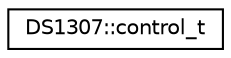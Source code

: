 digraph "Graphical Class Hierarchy"
{
  edge [fontname="Helvetica",fontsize="10",labelfontname="Helvetica",labelfontsize="10"];
  node [fontname="Helvetica",fontsize="10",shape=record];
  rankdir="LR";
  Node1 [label="DS1307::control_t",height=0.2,width=0.4,color="black", fillcolor="white", style="filled",URL="$d1/dde/unionDS1307_1_1control__t.html"];
}
